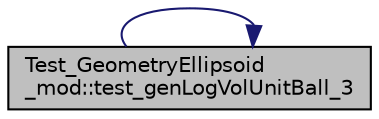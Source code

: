 digraph "Test_GeometryEllipsoid_mod::test_genLogVolUnitBall_3"
{
 // LATEX_PDF_SIZE
  edge [fontname="Helvetica",fontsize="10",labelfontname="Helvetica",labelfontsize="10"];
  node [fontname="Helvetica",fontsize="10",shape=record];
  rankdir="LR";
  Node1 [label="Test_GeometryEllipsoid\l_mod::test_genLogVolUnitBall_3",height=0.2,width=0.4,color="black", fillcolor="grey75", style="filled", fontcolor="black",tooltip="Test genLogVolUnitBall() for a range of values from an independent source."];
  Node1 -> Node1 [color="midnightblue",fontsize="10",style="solid",fontname="Helvetica"];
}

